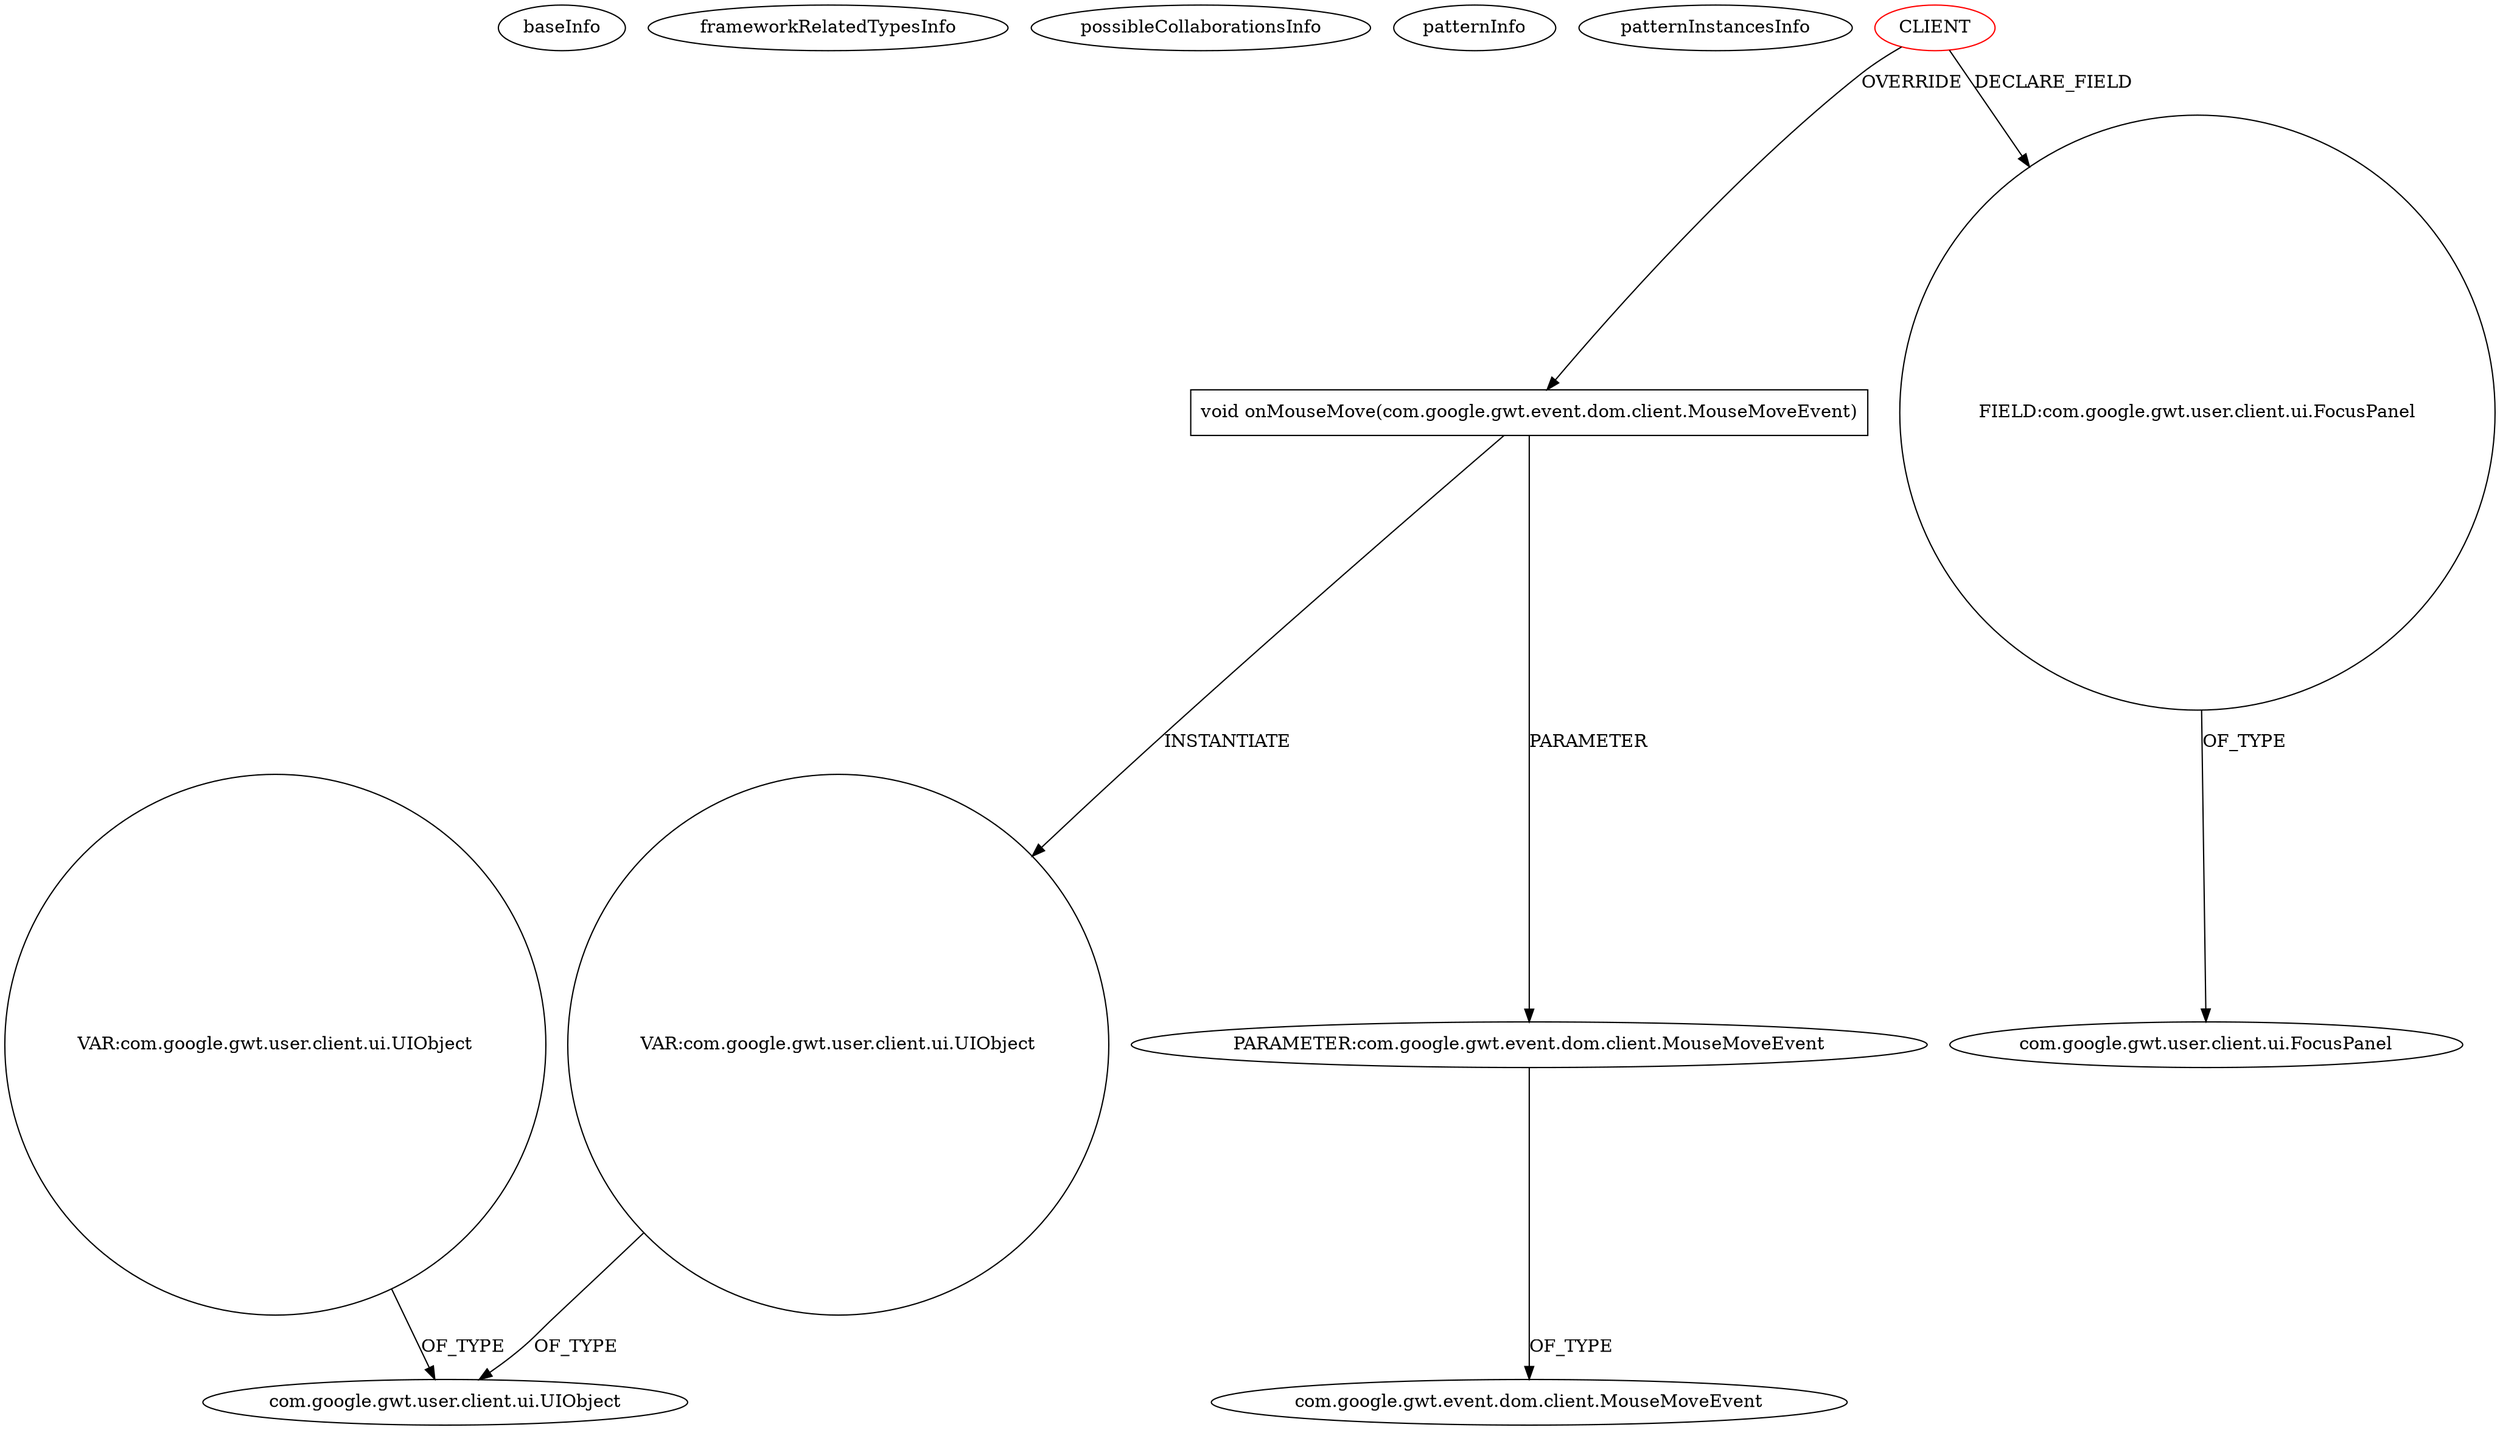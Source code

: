 digraph {
baseInfo[graphId=797,category="pattern",isAnonymous=false,possibleRelation=false]
frameworkRelatedTypesInfo[]
possibleCollaborationsInfo[]
patternInfo[frequency=2.0,patternRootClient=0]
patternInstancesInfo[0="vlapan-PhotoBank~/vlapan-PhotoBank/PhotoBank-master/src/com/vlapan/gwt/photobank/client/ui/PhotoBrowser.java~PhotoBrowser~4600",1="mansiT-UiBinder~/mansiT-UiBinder/UiBinder-master/uibinder/src/com/allen_sauer/gwt/dnd/client/MouseDragHandler.java~MouseDragHandler~3680"]
28[label="void onMouseMove(com.google.gwt.event.dom.client.MouseMoveEvent)",vertexType="OVERRIDING_METHOD_DECLARATION",isFrameworkType=false,shape=box]
0[label="CLIENT",vertexType="ROOT_CLIENT_CLASS_DECLARATION",isFrameworkType=false,color=red]
36[label="VAR:com.google.gwt.user.client.ui.UIObject",vertexType="VARIABLE_EXPRESION",isFrameworkType=false,shape=circle]
29[label="PARAMETER:com.google.gwt.event.dom.client.MouseMoveEvent",vertexType="PARAMETER_DECLARATION",isFrameworkType=false]
30[label="com.google.gwt.event.dom.client.MouseMoveEvent",vertexType="FRAMEWORK_CLASS_TYPE",isFrameworkType=false]
10[label="FIELD:com.google.gwt.user.client.ui.FocusPanel",vertexType="FIELD_DECLARATION",isFrameworkType=false,shape=circle]
11[label="com.google.gwt.user.client.ui.FocusPanel",vertexType="FRAMEWORK_CLASS_TYPE",isFrameworkType=false]
38[label="com.google.gwt.user.client.ui.UIObject",vertexType="FRAMEWORK_CLASS_TYPE",isFrameworkType=false]
109[label="VAR:com.google.gwt.user.client.ui.UIObject",vertexType="VARIABLE_EXPRESION",isFrameworkType=false,shape=circle]
109->38[label="OF_TYPE"]
29->30[label="OF_TYPE"]
28->29[label="PARAMETER"]
10->11[label="OF_TYPE"]
28->36[label="INSTANTIATE"]
0->28[label="OVERRIDE"]
36->38[label="OF_TYPE"]
0->10[label="DECLARE_FIELD"]
}
